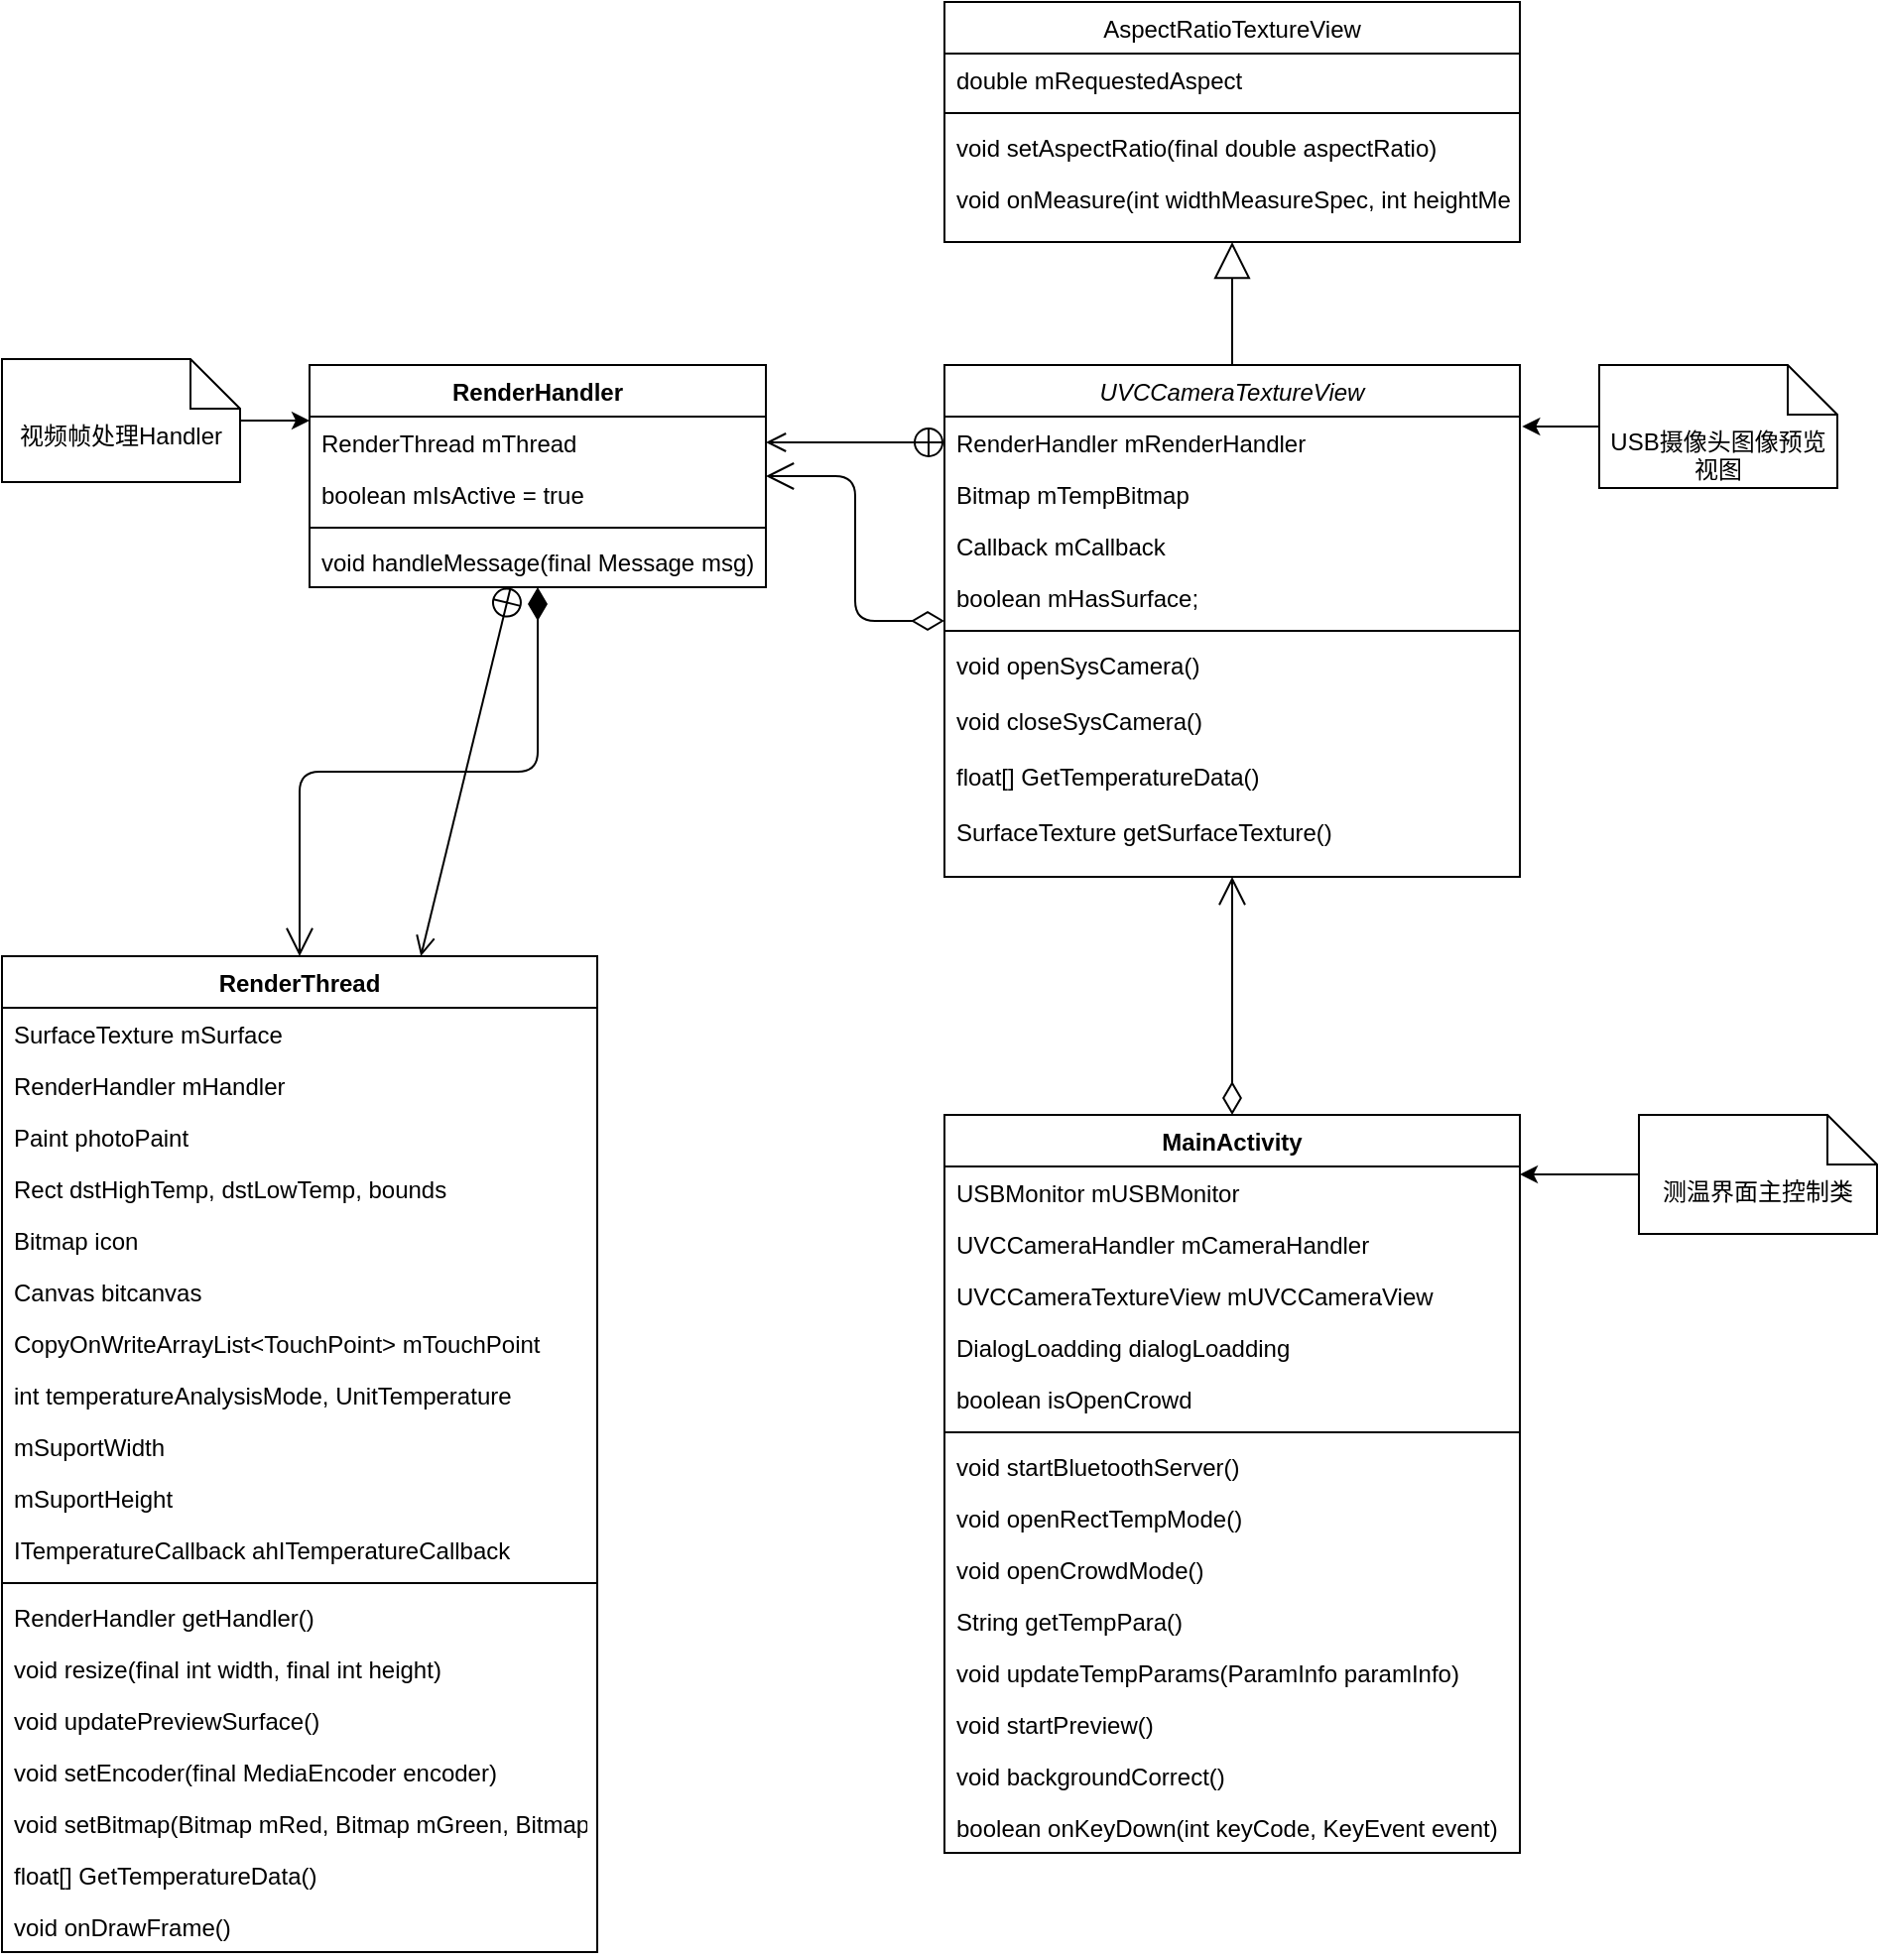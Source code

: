<mxfile version="13.10.4" type="github">
  <diagram id="C5RBs43oDa-KdzZeNtuy" name="Page-1">
    <mxGraphModel dx="1865" dy="1744" grid="1" gridSize="10" guides="1" tooltips="1" connect="1" arrows="1" fold="1" page="1" pageScale="1" pageWidth="827" pageHeight="1169" math="0" shadow="0">
      <root>
        <mxCell id="WIyWlLk6GJQsqaUBKTNV-0" />
        <mxCell id="WIyWlLk6GJQsqaUBKTNV-1" parent="WIyWlLk6GJQsqaUBKTNV-0" />
        <object label="UVCCameraTextureView" id="zkfFHV4jXpPFQw0GAbJ--0">
          <mxCell style="swimlane;fontStyle=2;align=center;verticalAlign=top;childLayout=stackLayout;horizontal=1;startSize=26;horizontalStack=0;resizeParent=1;resizeLast=0;collapsible=1;marginBottom=0;rounded=0;shadow=0;strokeWidth=1;" parent="WIyWlLk6GJQsqaUBKTNV-1" vertex="1">
            <mxGeometry x="220" y="-18" width="290" height="258" as="geometry">
              <mxRectangle x="220" y="120" width="160" height="26" as="alternateBounds" />
            </mxGeometry>
          </mxCell>
        </object>
        <mxCell id="zkfFHV4jXpPFQw0GAbJ--1" value="RenderHandler mRenderHandler " style="text;align=left;verticalAlign=top;spacingLeft=4;spacingRight=4;overflow=hidden;rotatable=0;points=[[0,0.5],[1,0.5]];portConstraint=eastwest;" parent="zkfFHV4jXpPFQw0GAbJ--0" vertex="1">
          <mxGeometry y="26" width="290" height="26" as="geometry" />
        </mxCell>
        <mxCell id="zkfFHV4jXpPFQw0GAbJ--2" value="Bitmap mTempBitmap" style="text;align=left;verticalAlign=top;spacingLeft=4;spacingRight=4;overflow=hidden;rotatable=0;points=[[0,0.5],[1,0.5]];portConstraint=eastwest;rounded=0;shadow=0;html=0;" parent="zkfFHV4jXpPFQw0GAbJ--0" vertex="1">
          <mxGeometry y="52" width="290" height="26" as="geometry" />
        </mxCell>
        <mxCell id="dIjGZ2jpN6Kq4nbx28vM-1" value="Callback mCallback" style="text;align=left;verticalAlign=top;spacingLeft=4;spacingRight=4;overflow=hidden;rotatable=0;points=[[0,0.5],[1,0.5]];portConstraint=eastwest;rounded=0;shadow=0;html=0;" parent="zkfFHV4jXpPFQw0GAbJ--0" vertex="1">
          <mxGeometry y="78" width="290" height="26" as="geometry" />
        </mxCell>
        <mxCell id="dIjGZ2jpN6Kq4nbx28vM-2" value="boolean mHasSurface;" style="text;align=left;verticalAlign=top;spacingLeft=4;spacingRight=4;overflow=hidden;rotatable=0;points=[[0,0.5],[1,0.5]];portConstraint=eastwest;rounded=0;shadow=0;html=0;" parent="zkfFHV4jXpPFQw0GAbJ--0" vertex="1">
          <mxGeometry y="104" width="290" height="26" as="geometry" />
        </mxCell>
        <mxCell id="zkfFHV4jXpPFQw0GAbJ--4" value="" style="line;html=1;strokeWidth=1;align=left;verticalAlign=middle;spacingTop=-1;spacingLeft=3;spacingRight=3;rotatable=0;labelPosition=right;points=[];portConstraint=eastwest;" parent="zkfFHV4jXpPFQw0GAbJ--0" vertex="1">
          <mxGeometry y="130" width="290" height="8" as="geometry" />
        </mxCell>
        <mxCell id="zkfFHV4jXpPFQw0GAbJ--5" value="void openSysCamera()" style="text;align=left;verticalAlign=top;spacingLeft=4;spacingRight=4;overflow=hidden;rotatable=0;points=[[0,0.5],[1,0.5]];portConstraint=eastwest;" parent="zkfFHV4jXpPFQw0GAbJ--0" vertex="1">
          <mxGeometry y="138" width="290" height="28" as="geometry" />
        </mxCell>
        <mxCell id="dIjGZ2jpN6Kq4nbx28vM-3" value="void closeSysCamera()" style="text;align=left;verticalAlign=top;spacingLeft=4;spacingRight=4;overflow=hidden;rotatable=0;points=[[0,0.5],[1,0.5]];portConstraint=eastwest;" parent="zkfFHV4jXpPFQw0GAbJ--0" vertex="1">
          <mxGeometry y="166" width="290" height="28" as="geometry" />
        </mxCell>
        <mxCell id="dIjGZ2jpN6Kq4nbx28vM-57" value="float[] GetTemperatureData()" style="text;align=left;verticalAlign=top;spacingLeft=4;spacingRight=4;overflow=hidden;rotatable=0;points=[[0,0.5],[1,0.5]];portConstraint=eastwest;" parent="zkfFHV4jXpPFQw0GAbJ--0" vertex="1">
          <mxGeometry y="194" width="290" height="28" as="geometry" />
        </mxCell>
        <mxCell id="dIjGZ2jpN6Kq4nbx28vM-58" value="SurfaceTexture getSurfaceTexture()" style="text;align=left;verticalAlign=top;spacingLeft=4;spacingRight=4;overflow=hidden;rotatable=0;points=[[0,0.5],[1,0.5]];portConstraint=eastwest;" parent="zkfFHV4jXpPFQw0GAbJ--0" vertex="1">
          <mxGeometry y="222" width="290" height="28" as="geometry" />
        </mxCell>
        <mxCell id="zkfFHV4jXpPFQw0GAbJ--17" value="AspectRatioTextureView" style="swimlane;fontStyle=0;align=center;verticalAlign=top;childLayout=stackLayout;horizontal=1;startSize=26;horizontalStack=0;resizeParent=1;resizeLast=0;collapsible=1;marginBottom=0;rounded=0;shadow=0;strokeWidth=1;" parent="WIyWlLk6GJQsqaUBKTNV-1" vertex="1">
          <mxGeometry x="220" y="-201" width="290" height="121" as="geometry">
            <mxRectangle x="550" y="140" width="160" height="26" as="alternateBounds" />
          </mxGeometry>
        </mxCell>
        <mxCell id="zkfFHV4jXpPFQw0GAbJ--18" value="double mRequestedAspect" style="text;align=left;verticalAlign=top;spacingLeft=4;spacingRight=4;overflow=hidden;rotatable=0;points=[[0,0.5],[1,0.5]];portConstraint=eastwest;" parent="zkfFHV4jXpPFQw0GAbJ--17" vertex="1">
          <mxGeometry y="26" width="290" height="26" as="geometry" />
        </mxCell>
        <mxCell id="zkfFHV4jXpPFQw0GAbJ--23" value="" style="line;html=1;strokeWidth=1;align=left;verticalAlign=middle;spacingTop=-1;spacingLeft=3;spacingRight=3;rotatable=0;labelPosition=right;points=[];portConstraint=eastwest;" parent="zkfFHV4jXpPFQw0GAbJ--17" vertex="1">
          <mxGeometry y="52" width="290" height="8" as="geometry" />
        </mxCell>
        <mxCell id="zkfFHV4jXpPFQw0GAbJ--24" value="void setAspectRatio(final double aspectRatio)" style="text;align=left;verticalAlign=top;spacingLeft=4;spacingRight=4;overflow=hidden;rotatable=0;points=[[0,0.5],[1,0.5]];portConstraint=eastwest;" parent="zkfFHV4jXpPFQw0GAbJ--17" vertex="1">
          <mxGeometry y="60" width="290" height="26" as="geometry" />
        </mxCell>
        <mxCell id="zkfFHV4jXpPFQw0GAbJ--25" value="void onMeasure(int widthMeasureSpec, int heightMeasureSpec)" style="text;align=left;verticalAlign=top;spacingLeft=4;spacingRight=4;overflow=hidden;rotatable=0;points=[[0,0.5],[1,0.5]];portConstraint=eastwest;" parent="zkfFHV4jXpPFQw0GAbJ--17" vertex="1">
          <mxGeometry y="86" width="290" height="26" as="geometry" />
        </mxCell>
        <mxCell id="dIjGZ2jpN6Kq4nbx28vM-8" value="" style="endArrow=block;endSize=16;endFill=0;html=1;exitX=0.5;exitY=0;exitDx=0;exitDy=0;entryX=0.5;entryY=1;entryDx=0;entryDy=0;" parent="WIyWlLk6GJQsqaUBKTNV-1" source="zkfFHV4jXpPFQw0GAbJ--0" target="zkfFHV4jXpPFQw0GAbJ--17" edge="1">
          <mxGeometry width="160" relative="1" as="geometry">
            <mxPoint x="232.5" y="-60" as="sourcePoint" />
            <mxPoint x="367" y="-70" as="targetPoint" />
          </mxGeometry>
        </mxCell>
        <mxCell id="dIjGZ2jpN6Kq4nbx28vM-59" value="RenderHandler" style="swimlane;fontStyle=1;align=center;verticalAlign=top;childLayout=stackLayout;horizontal=1;startSize=26;horizontalStack=0;resizeParent=1;resizeParentMax=0;resizeLast=0;collapsible=1;marginBottom=0;rounded=0;sketch=0;" parent="WIyWlLk6GJQsqaUBKTNV-1" vertex="1">
          <mxGeometry x="-100" y="-18" width="230" height="112" as="geometry" />
        </mxCell>
        <mxCell id="dIjGZ2jpN6Kq4nbx28vM-60" value="RenderThread mThread" style="text;strokeColor=none;fillColor=none;align=left;verticalAlign=top;spacingLeft=4;spacingRight=4;overflow=hidden;rotatable=0;points=[[0,0.5],[1,0.5]];portConstraint=eastwest;" parent="dIjGZ2jpN6Kq4nbx28vM-59" vertex="1">
          <mxGeometry y="26" width="230" height="26" as="geometry" />
        </mxCell>
        <mxCell id="dIjGZ2jpN6Kq4nbx28vM-63" value="boolean mIsActive = true" style="text;strokeColor=none;fillColor=none;align=left;verticalAlign=top;spacingLeft=4;spacingRight=4;overflow=hidden;rotatable=0;points=[[0,0.5],[1,0.5]];portConstraint=eastwest;" parent="dIjGZ2jpN6Kq4nbx28vM-59" vertex="1">
          <mxGeometry y="52" width="230" height="26" as="geometry" />
        </mxCell>
        <mxCell id="dIjGZ2jpN6Kq4nbx28vM-61" value="" style="line;strokeWidth=1;fillColor=none;align=left;verticalAlign=middle;spacingTop=-1;spacingLeft=3;spacingRight=3;rotatable=0;labelPosition=right;points=[];portConstraint=eastwest;" parent="dIjGZ2jpN6Kq4nbx28vM-59" vertex="1">
          <mxGeometry y="78" width="230" height="8" as="geometry" />
        </mxCell>
        <mxCell id="dIjGZ2jpN6Kq4nbx28vM-62" value="void handleMessage(final Message msg)" style="text;strokeColor=none;fillColor=none;align=left;verticalAlign=top;spacingLeft=4;spacingRight=4;overflow=hidden;rotatable=0;points=[[0,0.5],[1,0.5]];portConstraint=eastwest;" parent="dIjGZ2jpN6Kq4nbx28vM-59" vertex="1">
          <mxGeometry y="86" width="230" height="26" as="geometry" />
        </mxCell>
        <mxCell id="dIjGZ2jpN6Kq4nbx28vM-66" value="RenderThread" style="swimlane;fontStyle=1;align=center;verticalAlign=top;childLayout=stackLayout;horizontal=1;startSize=26;horizontalStack=0;resizeParent=1;resizeParentMax=0;resizeLast=0;collapsible=1;marginBottom=0;rounded=0;sketch=0;" parent="WIyWlLk6GJQsqaUBKTNV-1" vertex="1">
          <mxGeometry x="-255" y="280" width="300" height="502" as="geometry" />
        </mxCell>
        <mxCell id="dIjGZ2jpN6Kq4nbx28vM-67" value="SurfaceTexture mSurface" style="text;strokeColor=none;fillColor=none;align=left;verticalAlign=top;spacingLeft=4;spacingRight=4;overflow=hidden;rotatable=0;points=[[0,0.5],[1,0.5]];portConstraint=eastwest;" parent="dIjGZ2jpN6Kq4nbx28vM-66" vertex="1">
          <mxGeometry y="26" width="300" height="26" as="geometry" />
        </mxCell>
        <mxCell id="dIjGZ2jpN6Kq4nbx28vM-70" value="RenderHandler mHandler" style="text;strokeColor=none;fillColor=none;align=left;verticalAlign=top;spacingLeft=4;spacingRight=4;overflow=hidden;rotatable=0;points=[[0,0.5],[1,0.5]];portConstraint=eastwest;" parent="dIjGZ2jpN6Kq4nbx28vM-66" vertex="1">
          <mxGeometry y="52" width="300" height="26" as="geometry" />
        </mxCell>
        <mxCell id="dIjGZ2jpN6Kq4nbx28vM-75" value="Paint photoPaint" style="text;strokeColor=none;fillColor=none;align=left;verticalAlign=top;spacingLeft=4;spacingRight=4;overflow=hidden;rotatable=0;points=[[0,0.5],[1,0.5]];portConstraint=eastwest;" parent="dIjGZ2jpN6Kq4nbx28vM-66" vertex="1">
          <mxGeometry y="78" width="300" height="26" as="geometry" />
        </mxCell>
        <mxCell id="dIjGZ2jpN6Kq4nbx28vM-76" value="Rect dstHighTemp, dstLowTemp, bounds" style="text;strokeColor=none;fillColor=none;align=left;verticalAlign=top;spacingLeft=4;spacingRight=4;overflow=hidden;rotatable=0;points=[[0,0.5],[1,0.5]];portConstraint=eastwest;" parent="dIjGZ2jpN6Kq4nbx28vM-66" vertex="1">
          <mxGeometry y="104" width="300" height="26" as="geometry" />
        </mxCell>
        <mxCell id="dIjGZ2jpN6Kq4nbx28vM-77" value="Bitmap icon" style="text;strokeColor=none;fillColor=none;align=left;verticalAlign=top;spacingLeft=4;spacingRight=4;overflow=hidden;rotatable=0;points=[[0,0.5],[1,0.5]];portConstraint=eastwest;" parent="dIjGZ2jpN6Kq4nbx28vM-66" vertex="1">
          <mxGeometry y="130" width="300" height="26" as="geometry" />
        </mxCell>
        <mxCell id="dIjGZ2jpN6Kq4nbx28vM-78" value="Canvas bitcanvas" style="text;strokeColor=none;fillColor=none;align=left;verticalAlign=top;spacingLeft=4;spacingRight=4;overflow=hidden;rotatable=0;points=[[0,0.5],[1,0.5]];portConstraint=eastwest;" parent="dIjGZ2jpN6Kq4nbx28vM-66" vertex="1">
          <mxGeometry y="156" width="300" height="26" as="geometry" />
        </mxCell>
        <mxCell id="dIjGZ2jpN6Kq4nbx28vM-79" value="CopyOnWriteArrayList&lt;TouchPoint&gt; mTouchPoint" style="text;strokeColor=none;fillColor=none;align=left;verticalAlign=top;spacingLeft=4;spacingRight=4;overflow=hidden;rotatable=0;points=[[0,0.5],[1,0.5]];portConstraint=eastwest;" parent="dIjGZ2jpN6Kq4nbx28vM-66" vertex="1">
          <mxGeometry y="182" width="300" height="26" as="geometry" />
        </mxCell>
        <mxCell id="dIjGZ2jpN6Kq4nbx28vM-80" value="int temperatureAnalysisMode, UnitTemperature" style="text;strokeColor=none;fillColor=none;align=left;verticalAlign=top;spacingLeft=4;spacingRight=4;overflow=hidden;rotatable=0;points=[[0,0.5],[1,0.5]];portConstraint=eastwest;" parent="dIjGZ2jpN6Kq4nbx28vM-66" vertex="1">
          <mxGeometry y="208" width="300" height="26" as="geometry" />
        </mxCell>
        <mxCell id="dIjGZ2jpN6Kq4nbx28vM-83" value="mSuportWidth" style="text;strokeColor=none;fillColor=none;align=left;verticalAlign=top;spacingLeft=4;spacingRight=4;overflow=hidden;rotatable=0;points=[[0,0.5],[1,0.5]];portConstraint=eastwest;" parent="dIjGZ2jpN6Kq4nbx28vM-66" vertex="1">
          <mxGeometry y="234" width="300" height="26" as="geometry" />
        </mxCell>
        <mxCell id="dIjGZ2jpN6Kq4nbx28vM-84" value="mSuportHeight" style="text;strokeColor=none;fillColor=none;align=left;verticalAlign=top;spacingLeft=4;spacingRight=4;overflow=hidden;rotatable=0;points=[[0,0.5],[1,0.5]];portConstraint=eastwest;" parent="dIjGZ2jpN6Kq4nbx28vM-66" vertex="1">
          <mxGeometry y="260" width="300" height="26" as="geometry" />
        </mxCell>
        <mxCell id="dIjGZ2jpN6Kq4nbx28vM-85" value="ITemperatureCallback ahITemperatureCallback" style="text;strokeColor=none;fillColor=none;align=left;verticalAlign=top;spacingLeft=4;spacingRight=4;overflow=hidden;rotatable=0;points=[[0,0.5],[1,0.5]];portConstraint=eastwest;" parent="dIjGZ2jpN6Kq4nbx28vM-66" vertex="1">
          <mxGeometry y="286" width="300" height="26" as="geometry" />
        </mxCell>
        <mxCell id="dIjGZ2jpN6Kq4nbx28vM-68" value="" style="line;strokeWidth=1;fillColor=none;align=left;verticalAlign=middle;spacingTop=-1;spacingLeft=3;spacingRight=3;rotatable=0;labelPosition=right;points=[];portConstraint=eastwest;" parent="dIjGZ2jpN6Kq4nbx28vM-66" vertex="1">
          <mxGeometry y="312" width="300" height="8" as="geometry" />
        </mxCell>
        <mxCell id="dIjGZ2jpN6Kq4nbx28vM-69" value="RenderHandler getHandler()" style="text;strokeColor=none;fillColor=none;align=left;verticalAlign=top;spacingLeft=4;spacingRight=4;overflow=hidden;rotatable=0;points=[[0,0.5],[1,0.5]];portConstraint=eastwest;" parent="dIjGZ2jpN6Kq4nbx28vM-66" vertex="1">
          <mxGeometry y="320" width="300" height="26" as="geometry" />
        </mxCell>
        <mxCell id="dIjGZ2jpN6Kq4nbx28vM-72" value="void resize(final int width, final int height)" style="text;strokeColor=none;fillColor=none;align=left;verticalAlign=top;spacingLeft=4;spacingRight=4;overflow=hidden;rotatable=0;points=[[0,0.5],[1,0.5]];portConstraint=eastwest;" parent="dIjGZ2jpN6Kq4nbx28vM-66" vertex="1">
          <mxGeometry y="346" width="300" height="26" as="geometry" />
        </mxCell>
        <mxCell id="dIjGZ2jpN6Kq4nbx28vM-73" value="void updatePreviewSurface()" style="text;strokeColor=none;fillColor=none;align=left;verticalAlign=top;spacingLeft=4;spacingRight=4;overflow=hidden;rotatable=0;points=[[0,0.5],[1,0.5]];portConstraint=eastwest;" parent="dIjGZ2jpN6Kq4nbx28vM-66" vertex="1">
          <mxGeometry y="372" width="300" height="26" as="geometry" />
        </mxCell>
        <mxCell id="dIjGZ2jpN6Kq4nbx28vM-74" value="void setEncoder(final MediaEncoder encoder)" style="text;strokeColor=none;fillColor=none;align=left;verticalAlign=top;spacingLeft=4;spacingRight=4;overflow=hidden;rotatable=0;points=[[0,0.5],[1,0.5]];portConstraint=eastwest;" parent="dIjGZ2jpN6Kq4nbx28vM-66" vertex="1">
          <mxGeometry y="398" width="300" height="26" as="geometry" />
        </mxCell>
        <mxCell id="dIjGZ2jpN6Kq4nbx28vM-81" value="void setBitmap(Bitmap mRed, Bitmap mGreen, Bitmap mBlue, Bitmap mYellow, Bitmap mLogo,Bitmap mCursorWhiteCenter)" style="text;strokeColor=none;fillColor=none;align=left;verticalAlign=top;spacingLeft=4;spacingRight=4;overflow=hidden;rotatable=0;points=[[0,0.5],[1,0.5]];portConstraint=eastwest;" parent="dIjGZ2jpN6Kq4nbx28vM-66" vertex="1">
          <mxGeometry y="424" width="300" height="26" as="geometry" />
        </mxCell>
        <mxCell id="dIjGZ2jpN6Kq4nbx28vM-82" value="float[] GetTemperatureData()" style="text;strokeColor=none;fillColor=none;align=left;verticalAlign=top;spacingLeft=4;spacingRight=4;overflow=hidden;rotatable=0;points=[[0,0.5],[1,0.5]];portConstraint=eastwest;" parent="dIjGZ2jpN6Kq4nbx28vM-66" vertex="1">
          <mxGeometry y="450" width="300" height="26" as="geometry" />
        </mxCell>
        <mxCell id="dIjGZ2jpN6Kq4nbx28vM-86" value="void onDrawFrame()" style="text;strokeColor=none;fillColor=none;align=left;verticalAlign=top;spacingLeft=4;spacingRight=4;overflow=hidden;rotatable=0;points=[[0,0.5],[1,0.5]];portConstraint=eastwest;" parent="dIjGZ2jpN6Kq4nbx28vM-66" vertex="1">
          <mxGeometry y="476" width="300" height="26" as="geometry" />
        </mxCell>
        <mxCell id="dIjGZ2jpN6Kq4nbx28vM-87" value="" style="endArrow=open;startArrow=circlePlus;endFill=0;startFill=0;endSize=8;html=1;entryX=1;entryY=0.5;entryDx=0;entryDy=0;exitX=0;exitY=0.5;exitDx=0;exitDy=0;" parent="WIyWlLk6GJQsqaUBKTNV-1" source="zkfFHV4jXpPFQw0GAbJ--1" target="dIjGZ2jpN6Kq4nbx28vM-60" edge="1">
          <mxGeometry width="160" relative="1" as="geometry">
            <mxPoint x="220" y="110" as="sourcePoint" />
            <mxPoint x="380" y="110" as="targetPoint" />
          </mxGeometry>
        </mxCell>
        <mxCell id="dIjGZ2jpN6Kq4nbx28vM-88" value="" style="endArrow=open;startArrow=circlePlus;endFill=0;startFill=0;endSize=8;html=1;" parent="WIyWlLk6GJQsqaUBKTNV-1" source="dIjGZ2jpN6Kq4nbx28vM-59" target="dIjGZ2jpN6Kq4nbx28vM-66" edge="1">
          <mxGeometry width="160" relative="1" as="geometry">
            <mxPoint x="-410" y="120" as="sourcePoint" />
            <mxPoint x="-250" y="120" as="targetPoint" />
          </mxGeometry>
        </mxCell>
        <mxCell id="dIjGZ2jpN6Kq4nbx28vM-89" value="" style="endArrow=open;html=1;endSize=12;startArrow=diamondThin;startSize=14;startFill=1;edgeStyle=orthogonalEdgeStyle;align=left;verticalAlign=bottom;" parent="WIyWlLk6GJQsqaUBKTNV-1" source="dIjGZ2jpN6Kq4nbx28vM-59" target="dIjGZ2jpN6Kq4nbx28vM-66" edge="1">
          <mxGeometry x="-1" y="3" relative="1" as="geometry">
            <mxPoint x="-240" y="130" as="sourcePoint" />
            <mxPoint x="-80" y="130" as="targetPoint" />
          </mxGeometry>
        </mxCell>
        <mxCell id="dIjGZ2jpN6Kq4nbx28vM-90" value="" style="endArrow=open;html=1;endSize=12;startArrow=diamondThin;startSize=14;startFill=0;edgeStyle=orthogonalEdgeStyle;align=left;verticalAlign=bottom;" parent="WIyWlLk6GJQsqaUBKTNV-1" source="zkfFHV4jXpPFQw0GAbJ--0" target="dIjGZ2jpN6Kq4nbx28vM-59" edge="1">
          <mxGeometry x="-1" y="3" relative="1" as="geometry">
            <mxPoint x="100" y="240" as="sourcePoint" />
            <mxPoint x="260" y="240" as="targetPoint" />
          </mxGeometry>
        </mxCell>
        <mxCell id="uidtyCZk79j_DWBroHbz-0" value="MainActivity" style="swimlane;fontStyle=1;align=center;verticalAlign=top;childLayout=stackLayout;horizontal=1;startSize=26;horizontalStack=0;resizeParent=1;resizeParentMax=0;resizeLast=0;collapsible=1;marginBottom=0;" vertex="1" parent="WIyWlLk6GJQsqaUBKTNV-1">
          <mxGeometry x="220" y="360" width="290" height="372" as="geometry" />
        </mxCell>
        <mxCell id="uidtyCZk79j_DWBroHbz-1" value="USBMonitor mUSBMonitor" style="text;strokeColor=none;fillColor=none;align=left;verticalAlign=top;spacingLeft=4;spacingRight=4;overflow=hidden;rotatable=0;points=[[0,0.5],[1,0.5]];portConstraint=eastwest;" vertex="1" parent="uidtyCZk79j_DWBroHbz-0">
          <mxGeometry y="26" width="290" height="26" as="geometry" />
        </mxCell>
        <mxCell id="uidtyCZk79j_DWBroHbz-2" value="UVCCameraHandler mCameraHandler" style="text;strokeColor=none;fillColor=none;align=left;verticalAlign=top;spacingLeft=4;spacingRight=4;overflow=hidden;rotatable=0;points=[[0,0.5],[1,0.5]];portConstraint=eastwest;" vertex="1" parent="uidtyCZk79j_DWBroHbz-0">
          <mxGeometry y="52" width="290" height="26" as="geometry" />
        </mxCell>
        <mxCell id="uidtyCZk79j_DWBroHbz-3" value="UVCCameraTextureView mUVCCameraView" style="text;strokeColor=none;fillColor=none;align=left;verticalAlign=top;spacingLeft=4;spacingRight=4;overflow=hidden;rotatable=0;points=[[0,0.5],[1,0.5]];portConstraint=eastwest;" vertex="1" parent="uidtyCZk79j_DWBroHbz-0">
          <mxGeometry y="78" width="290" height="26" as="geometry" />
        </mxCell>
        <mxCell id="uidtyCZk79j_DWBroHbz-4" value="DialogLoadding dialogLoadding" style="text;strokeColor=none;fillColor=none;align=left;verticalAlign=top;spacingLeft=4;spacingRight=4;overflow=hidden;rotatable=0;points=[[0,0.5],[1,0.5]];portConstraint=eastwest;" vertex="1" parent="uidtyCZk79j_DWBroHbz-0">
          <mxGeometry y="104" width="290" height="26" as="geometry" />
        </mxCell>
        <mxCell id="uidtyCZk79j_DWBroHbz-5" value="boolean isOpenCrowd" style="text;strokeColor=none;fillColor=none;align=left;verticalAlign=top;spacingLeft=4;spacingRight=4;overflow=hidden;rotatable=0;points=[[0,0.5],[1,0.5]];portConstraint=eastwest;" vertex="1" parent="uidtyCZk79j_DWBroHbz-0">
          <mxGeometry y="130" width="290" height="26" as="geometry" />
        </mxCell>
        <mxCell id="uidtyCZk79j_DWBroHbz-6" value="" style="line;strokeWidth=1;fillColor=none;align=left;verticalAlign=middle;spacingTop=-1;spacingLeft=3;spacingRight=3;rotatable=0;labelPosition=right;points=[];portConstraint=eastwest;" vertex="1" parent="uidtyCZk79j_DWBroHbz-0">
          <mxGeometry y="156" width="290" height="8" as="geometry" />
        </mxCell>
        <mxCell id="uidtyCZk79j_DWBroHbz-7" value="void startBluetoothServer()" style="text;strokeColor=none;fillColor=none;align=left;verticalAlign=top;spacingLeft=4;spacingRight=4;overflow=hidden;rotatable=0;points=[[0,0.5],[1,0.5]];portConstraint=eastwest;" vertex="1" parent="uidtyCZk79j_DWBroHbz-0">
          <mxGeometry y="164" width="290" height="26" as="geometry" />
        </mxCell>
        <mxCell id="uidtyCZk79j_DWBroHbz-8" value="void openRectTempMode()" style="text;strokeColor=none;fillColor=none;align=left;verticalAlign=top;spacingLeft=4;spacingRight=4;overflow=hidden;rotatable=0;points=[[0,0.5],[1,0.5]];portConstraint=eastwest;" vertex="1" parent="uidtyCZk79j_DWBroHbz-0">
          <mxGeometry y="190" width="290" height="26" as="geometry" />
        </mxCell>
        <mxCell id="uidtyCZk79j_DWBroHbz-9" value="void openCrowdMode()" style="text;strokeColor=none;fillColor=none;align=left;verticalAlign=top;spacingLeft=4;spacingRight=4;overflow=hidden;rotatable=0;points=[[0,0.5],[1,0.5]];portConstraint=eastwest;" vertex="1" parent="uidtyCZk79j_DWBroHbz-0">
          <mxGeometry y="216" width="290" height="26" as="geometry" />
        </mxCell>
        <mxCell id="uidtyCZk79j_DWBroHbz-10" value="String getTempPara()" style="text;strokeColor=none;fillColor=none;align=left;verticalAlign=top;spacingLeft=4;spacingRight=4;overflow=hidden;rotatable=0;points=[[0,0.5],[1,0.5]];portConstraint=eastwest;" vertex="1" parent="uidtyCZk79j_DWBroHbz-0">
          <mxGeometry y="242" width="290" height="26" as="geometry" />
        </mxCell>
        <mxCell id="uidtyCZk79j_DWBroHbz-11" value="void updateTempParams(ParamInfo paramInfo)" style="text;strokeColor=none;fillColor=none;align=left;verticalAlign=top;spacingLeft=4;spacingRight=4;overflow=hidden;rotatable=0;points=[[0,0.5],[1,0.5]];portConstraint=eastwest;" vertex="1" parent="uidtyCZk79j_DWBroHbz-0">
          <mxGeometry y="268" width="290" height="26" as="geometry" />
        </mxCell>
        <mxCell id="uidtyCZk79j_DWBroHbz-12" value="void startPreview()" style="text;strokeColor=none;fillColor=none;align=left;verticalAlign=top;spacingLeft=4;spacingRight=4;overflow=hidden;rotatable=0;points=[[0,0.5],[1,0.5]];portConstraint=eastwest;" vertex="1" parent="uidtyCZk79j_DWBroHbz-0">
          <mxGeometry y="294" width="290" height="26" as="geometry" />
        </mxCell>
        <mxCell id="uidtyCZk79j_DWBroHbz-13" value="void backgroundCorrect()" style="text;strokeColor=none;fillColor=none;align=left;verticalAlign=top;spacingLeft=4;spacingRight=4;overflow=hidden;rotatable=0;points=[[0,0.5],[1,0.5]];portConstraint=eastwest;" vertex="1" parent="uidtyCZk79j_DWBroHbz-0">
          <mxGeometry y="320" width="290" height="26" as="geometry" />
        </mxCell>
        <mxCell id="uidtyCZk79j_DWBroHbz-14" value="boolean onKeyDown(int keyCode, KeyEvent event)" style="text;strokeColor=none;fillColor=none;align=left;verticalAlign=top;spacingLeft=4;spacingRight=4;overflow=hidden;rotatable=0;points=[[0,0.5],[1,0.5]];portConstraint=eastwest;" vertex="1" parent="uidtyCZk79j_DWBroHbz-0">
          <mxGeometry y="346" width="290" height="26" as="geometry" />
        </mxCell>
        <mxCell id="uidtyCZk79j_DWBroHbz-15" value="" style="endArrow=open;html=1;endSize=12;startArrow=diamondThin;startSize=14;startFill=0;edgeStyle=orthogonalEdgeStyle;align=left;verticalAlign=bottom;" edge="1" parent="WIyWlLk6GJQsqaUBKTNV-1" source="uidtyCZk79j_DWBroHbz-0" target="zkfFHV4jXpPFQw0GAbJ--0">
          <mxGeometry x="-1" y="3" relative="1" as="geometry">
            <mxPoint x="100" y="290" as="sourcePoint" />
            <mxPoint x="200" y="250" as="targetPoint" />
          </mxGeometry>
        </mxCell>
        <mxCell id="uidtyCZk79j_DWBroHbz-17" style="edgeStyle=orthogonalEdgeStyle;rounded=0;orthogonalLoop=1;jettySize=auto;html=1;entryX=1;entryY=0.154;entryDx=0;entryDy=0;entryPerimeter=0;" edge="1" parent="WIyWlLk6GJQsqaUBKTNV-1" source="uidtyCZk79j_DWBroHbz-16" target="uidtyCZk79j_DWBroHbz-1">
          <mxGeometry relative="1" as="geometry" />
        </mxCell>
        <mxCell id="uidtyCZk79j_DWBroHbz-16" value="测温界面主控制类" style="shape=note2;boundedLbl=1;whiteSpace=wrap;html=1;size=25;verticalAlign=top;align=center;rounded=0;sketch=0;" vertex="1" parent="WIyWlLk6GJQsqaUBKTNV-1">
          <mxGeometry x="570" y="360" width="120" height="60" as="geometry" />
        </mxCell>
        <mxCell id="uidtyCZk79j_DWBroHbz-21" style="edgeStyle=orthogonalEdgeStyle;rounded=0;orthogonalLoop=1;jettySize=auto;html=1;entryX=1.004;entryY=0.192;entryDx=0;entryDy=0;entryPerimeter=0;" edge="1" parent="WIyWlLk6GJQsqaUBKTNV-1" source="uidtyCZk79j_DWBroHbz-18" target="zkfFHV4jXpPFQw0GAbJ--1">
          <mxGeometry relative="1" as="geometry" />
        </mxCell>
        <mxCell id="uidtyCZk79j_DWBroHbz-18" value="USB摄像头图像预览视图" style="shape=note2;boundedLbl=1;whiteSpace=wrap;html=1;size=25;verticalAlign=top;align=center;rounded=0;sketch=0;" vertex="1" parent="WIyWlLk6GJQsqaUBKTNV-1">
          <mxGeometry x="550" y="-18" width="120" height="62" as="geometry" />
        </mxCell>
        <mxCell id="uidtyCZk79j_DWBroHbz-24" style="edgeStyle=orthogonalEdgeStyle;rounded=0;orthogonalLoop=1;jettySize=auto;html=1;entryX=0;entryY=0.25;entryDx=0;entryDy=0;" edge="1" parent="WIyWlLk6GJQsqaUBKTNV-1" source="uidtyCZk79j_DWBroHbz-22" target="dIjGZ2jpN6Kq4nbx28vM-59">
          <mxGeometry relative="1" as="geometry" />
        </mxCell>
        <mxCell id="uidtyCZk79j_DWBroHbz-22" value="视频帧处理Handler" style="shape=note2;boundedLbl=1;whiteSpace=wrap;html=1;size=25;verticalAlign=top;align=center;rounded=0;sketch=0;" vertex="1" parent="WIyWlLk6GJQsqaUBKTNV-1">
          <mxGeometry x="-255" y="-21" width="120" height="62" as="geometry" />
        </mxCell>
      </root>
    </mxGraphModel>
  </diagram>
</mxfile>
